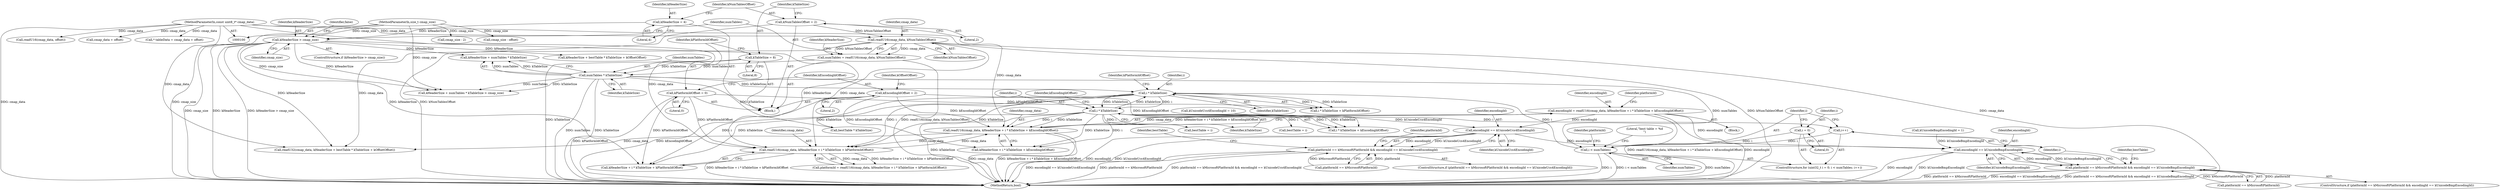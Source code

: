 digraph "0_Android_ca8ac8acdad662230ae37998c6c4091bb39402b6@API" {
"1000198" [label="(Call,encodingId = readU16(cmap_data, kHeaderSize + i * kTableSize + kEncodingIdOffset))"];
"1000200" [label="(Call,readU16(cmap_data, kHeaderSize + i * kTableSize + kEncodingIdOffset))"];
"1000188" [label="(Call,readU16(cmap_data, kHeaderSize + i * kTableSize + kPlatformIdOffset))"];
"1000156" [label="(Call,readU16(cmap_data, kNumTablesOffset))"];
"1000102" [label="(MethodParameterIn,const uint8_t* cmap_data)"];
"1000111" [label="(Call,kNumTablesOffset = 2)"];
"1000147" [label="(Call,kHeaderSize > cmap_size)"];
"1000107" [label="(Call,kHeaderSize = 4)"];
"1000103" [label="(MethodParameterIn,size_t cmap_size)"];
"1000193" [label="(Call,i * kTableSize)"];
"1000179" [label="(Call,i < numTables)"];
"1000176" [label="(Call,i = 0)"];
"1000182" [label="(Call,i++)"];
"1000205" [label="(Call,i * kTableSize)"];
"1000163" [label="(Call,numTables * kTableSize)"];
"1000154" [label="(Call,numTables = readU16(cmap_data, kNumTablesOffset))"];
"1000115" [label="(Call,kTableSize = 8)"];
"1000119" [label="(Call,kPlatformIdOffset = 0)"];
"1000123" [label="(Call,kEncodingIdOffset = 2)"];
"1000214" [label="(Call,encodingId == kUnicodeUcs4EncodingId)"];
"1000210" [label="(Call,platformId == kMicrosoftPlatformId && encodingId == kUnicodeUcs4EncodingId)"];
"1000228" [label="(Call,encodingId == kUnicodeBmpEncodingId)"];
"1000224" [label="(Call,platformId == kMicrosoftPlatformId && encodingId == kUnicodeBmpEncodingId)"];
"1000116" [label="(Identifier,kTableSize)"];
"1000233" [label="(Identifier,bestTable)"];
"1000198" [label="(Call,encodingId = readU16(cmap_data, kHeaderSize + i * kTableSize + kEncodingIdOffset))"];
"1000182" [label="(Call,i++)"];
"1000199" [label="(Identifier,encodingId)"];
"1000186" [label="(Call,platformId = readU16(cmap_data, kHeaderSize + i * kTableSize + kPlatformIdOffset))"];
"1000209" [label="(ControlStructure,if (platformId == kMicrosoftPlatformId && encodingId == kUnicodeUcs4EncodingId))"];
"1000128" [label="(Identifier,kOffsetOffset)"];
"1000204" [label="(Call,i * kTableSize + kEncodingIdOffset)"];
"1000248" [label="(Call,readU32(cmap_data, kHeaderSize + bestTable * kTableSize + kOffsetOffset))"];
"1000119" [label="(Call,kPlatformIdOffset = 0)"];
"1000190" [label="(Call,kHeaderSize + i * kTableSize + kPlatformIdOffset)"];
"1000344" [label="(MethodReturn,bool)"];
"1000154" [label="(Call,numTables = readU16(cmap_data, kNumTablesOffset))"];
"1000195" [label="(Identifier,kTableSize)"];
"1000135" [label="(Call,kUnicodeBmpEncodingId = 1)"];
"1000205" [label="(Call,i * kTableSize)"];
"1000269" [label="(Call,readU16(cmap_data, offset))"];
"1000164" [label="(Identifier,numTables)"];
"1000120" [label="(Identifier,kPlatformIdOffset)"];
"1000216" [label="(Identifier,kUnicodeUcs4EncodingId)"];
"1000112" [label="(Identifier,kNumTablesOffset)"];
"1000212" [label="(Identifier,platformId)"];
"1000178" [label="(Literal,0)"];
"1000219" [label="(Identifier,bestTable)"];
"1000236" [label="(Literal,\"best table = %d\n\")"];
"1000146" [label="(ControlStructure,if (kHeaderSize > cmap_size))"];
"1000123" [label="(Call,kEncodingIdOffset = 2)"];
"1000214" [label="(Call,encodingId == kUnicodeUcs4EncodingId)"];
"1000230" [label="(Identifier,kUnicodeBmpEncodingId)"];
"1000160" [label="(Call,kHeaderSize + numTables * kTableSize > cmap_size)"];
"1000148" [label="(Identifier,kHeaderSize)"];
"1000139" [label="(Call,kUnicodeUcs4EncodingId = 10)"];
"1000206" [label="(Identifier,i)"];
"1000104" [label="(Block,)"];
"1000200" [label="(Call,readU16(cmap_data, kHeaderSize + i * kTableSize + kEncodingIdOffset))"];
"1000189" [label="(Identifier,cmap_data)"];
"1000279" [label="(Call,cmap_data + offset)"];
"1000115" [label="(Call,kTableSize = 8)"];
"1000161" [label="(Call,kHeaderSize + numTables * kTableSize)"];
"1000229" [label="(Identifier,encodingId)"];
"1000196" [label="(Identifier,kPlatformIdOffset)"];
"1000201" [label="(Identifier,cmap_data)"];
"1000179" [label="(Call,i < numTables)"];
"1000211" [label="(Call,platformId == kMicrosoftPlatformId)"];
"1000102" [label="(MethodParameterIn,const uint8_t* cmap_data)"];
"1000183" [label="(Identifier,i)"];
"1000225" [label="(Call,platformId == kMicrosoftPlatformId)"];
"1000250" [label="(Call,kHeaderSize + bestTable * kTableSize + kOffsetOffset)"];
"1000253" [label="(Call,bestTable * kTableSize)"];
"1000111" [label="(Call,kNumTablesOffset = 2)"];
"1000218" [label="(Call,bestTable = i)"];
"1000208" [label="(Identifier,kEncodingIdOffset)"];
"1000210" [label="(Call,platformId == kMicrosoftPlatformId && encodingId == kUnicodeUcs4EncodingId)"];
"1000158" [label="(Identifier,kNumTablesOffset)"];
"1000226" [label="(Identifier,platformId)"];
"1000162" [label="(Identifier,kHeaderSize)"];
"1000277" [label="(Call,* tableData = cmap_data + offset)"];
"1000224" [label="(Call,platformId == kMicrosoftPlatformId && encodingId == kUnicodeBmpEncodingId)"];
"1000109" [label="(Literal,4)"];
"1000188" [label="(Call,readU16(cmap_data, kHeaderSize + i * kTableSize + kPlatformIdOffset))"];
"1000228" [label="(Call,encodingId == kUnicodeBmpEncodingId)"];
"1000176" [label="(Call,i = 0)"];
"1000121" [label="(Literal,0)"];
"1000180" [label="(Identifier,i)"];
"1000184" [label="(Block,)"];
"1000223" [label="(ControlStructure,if (platformId == kMicrosoftPlatformId && encodingId == kUnicodeBmpEncodingId))"];
"1000202" [label="(Call,kHeaderSize + i * kTableSize + kEncodingIdOffset)"];
"1000125" [label="(Literal,2)"];
"1000207" [label="(Identifier,kTableSize)"];
"1000177" [label="(Identifier,i)"];
"1000157" [label="(Identifier,cmap_data)"];
"1000103" [label="(MethodParameterIn,size_t cmap_size)"];
"1000187" [label="(Identifier,platformId)"];
"1000260" [label="(Call,cmap_size - 2)"];
"1000181" [label="(Identifier,numTables)"];
"1000155" [label="(Identifier,numTables)"];
"1000163" [label="(Call,numTables * kTableSize)"];
"1000149" [label="(Identifier,cmap_size)"];
"1000194" [label="(Identifier,i)"];
"1000152" [label="(Identifier,false)"];
"1000124" [label="(Identifier,kEncodingIdOffset)"];
"1000193" [label="(Call,i * kTableSize)"];
"1000174" [label="(ControlStructure,for (uint32_t i = 0; i < numTables; i++))"];
"1000113" [label="(Literal,2)"];
"1000108" [label="(Identifier,kHeaderSize)"];
"1000156" [label="(Call,readU16(cmap_data, kNumTablesOffset))"];
"1000107" [label="(Call,kHeaderSize = 4)"];
"1000192" [label="(Call,i * kTableSize + kPlatformIdOffset)"];
"1000232" [label="(Call,bestTable = i)"];
"1000285" [label="(Call,cmap_size - offset)"];
"1000165" [label="(Identifier,kTableSize)"];
"1000215" [label="(Identifier,encodingId)"];
"1000147" [label="(Call,kHeaderSize > cmap_size)"];
"1000117" [label="(Literal,8)"];
"1000198" -> "1000184"  [label="AST: "];
"1000198" -> "1000200"  [label="CFG: "];
"1000199" -> "1000198"  [label="AST: "];
"1000200" -> "1000198"  [label="AST: "];
"1000212" -> "1000198"  [label="CFG: "];
"1000198" -> "1000344"  [label="DDG: readU16(cmap_data, kHeaderSize + i * kTableSize + kEncodingIdOffset)"];
"1000198" -> "1000344"  [label="DDG: encodingId"];
"1000200" -> "1000198"  [label="DDG: cmap_data"];
"1000200" -> "1000198"  [label="DDG: kHeaderSize + i * kTableSize + kEncodingIdOffset"];
"1000198" -> "1000214"  [label="DDG: encodingId"];
"1000198" -> "1000228"  [label="DDG: encodingId"];
"1000200" -> "1000202"  [label="CFG: "];
"1000201" -> "1000200"  [label="AST: "];
"1000202" -> "1000200"  [label="AST: "];
"1000200" -> "1000344"  [label="DDG: cmap_data"];
"1000200" -> "1000344"  [label="DDG: kHeaderSize + i * kTableSize + kEncodingIdOffset"];
"1000200" -> "1000188"  [label="DDG: cmap_data"];
"1000188" -> "1000200"  [label="DDG: cmap_data"];
"1000102" -> "1000200"  [label="DDG: cmap_data"];
"1000205" -> "1000200"  [label="DDG: i"];
"1000205" -> "1000200"  [label="DDG: kTableSize"];
"1000123" -> "1000200"  [label="DDG: kEncodingIdOffset"];
"1000200" -> "1000248"  [label="DDG: cmap_data"];
"1000188" -> "1000186"  [label="AST: "];
"1000188" -> "1000190"  [label="CFG: "];
"1000189" -> "1000188"  [label="AST: "];
"1000190" -> "1000188"  [label="AST: "];
"1000186" -> "1000188"  [label="CFG: "];
"1000188" -> "1000344"  [label="DDG: kHeaderSize + i * kTableSize + kPlatformIdOffset"];
"1000188" -> "1000186"  [label="DDG: cmap_data"];
"1000188" -> "1000186"  [label="DDG: kHeaderSize + i * kTableSize + kPlatformIdOffset"];
"1000156" -> "1000188"  [label="DDG: cmap_data"];
"1000102" -> "1000188"  [label="DDG: cmap_data"];
"1000147" -> "1000188"  [label="DDG: kHeaderSize"];
"1000193" -> "1000188"  [label="DDG: i"];
"1000193" -> "1000188"  [label="DDG: kTableSize"];
"1000119" -> "1000188"  [label="DDG: kPlatformIdOffset"];
"1000156" -> "1000154"  [label="AST: "];
"1000156" -> "1000158"  [label="CFG: "];
"1000157" -> "1000156"  [label="AST: "];
"1000158" -> "1000156"  [label="AST: "];
"1000154" -> "1000156"  [label="CFG: "];
"1000156" -> "1000344"  [label="DDG: cmap_data"];
"1000156" -> "1000344"  [label="DDG: kNumTablesOffset"];
"1000156" -> "1000154"  [label="DDG: cmap_data"];
"1000156" -> "1000154"  [label="DDG: kNumTablesOffset"];
"1000102" -> "1000156"  [label="DDG: cmap_data"];
"1000111" -> "1000156"  [label="DDG: kNumTablesOffset"];
"1000156" -> "1000248"  [label="DDG: cmap_data"];
"1000102" -> "1000100"  [label="AST: "];
"1000102" -> "1000344"  [label="DDG: cmap_data"];
"1000102" -> "1000248"  [label="DDG: cmap_data"];
"1000102" -> "1000269"  [label="DDG: cmap_data"];
"1000102" -> "1000277"  [label="DDG: cmap_data"];
"1000102" -> "1000279"  [label="DDG: cmap_data"];
"1000111" -> "1000104"  [label="AST: "];
"1000111" -> "1000113"  [label="CFG: "];
"1000112" -> "1000111"  [label="AST: "];
"1000113" -> "1000111"  [label="AST: "];
"1000116" -> "1000111"  [label="CFG: "];
"1000111" -> "1000344"  [label="DDG: kNumTablesOffset"];
"1000147" -> "1000146"  [label="AST: "];
"1000147" -> "1000149"  [label="CFG: "];
"1000148" -> "1000147"  [label="AST: "];
"1000149" -> "1000147"  [label="AST: "];
"1000152" -> "1000147"  [label="CFG: "];
"1000155" -> "1000147"  [label="CFG: "];
"1000147" -> "1000344"  [label="DDG: cmap_size"];
"1000147" -> "1000344"  [label="DDG: kHeaderSize"];
"1000147" -> "1000344"  [label="DDG: kHeaderSize > cmap_size"];
"1000107" -> "1000147"  [label="DDG: kHeaderSize"];
"1000103" -> "1000147"  [label="DDG: cmap_size"];
"1000147" -> "1000160"  [label="DDG: kHeaderSize"];
"1000147" -> "1000160"  [label="DDG: cmap_size"];
"1000147" -> "1000161"  [label="DDG: kHeaderSize"];
"1000147" -> "1000190"  [label="DDG: kHeaderSize"];
"1000147" -> "1000248"  [label="DDG: kHeaderSize"];
"1000147" -> "1000250"  [label="DDG: kHeaderSize"];
"1000107" -> "1000104"  [label="AST: "];
"1000107" -> "1000109"  [label="CFG: "];
"1000108" -> "1000107"  [label="AST: "];
"1000109" -> "1000107"  [label="AST: "];
"1000112" -> "1000107"  [label="CFG: "];
"1000103" -> "1000100"  [label="AST: "];
"1000103" -> "1000344"  [label="DDG: cmap_size"];
"1000103" -> "1000160"  [label="DDG: cmap_size"];
"1000103" -> "1000260"  [label="DDG: cmap_size"];
"1000103" -> "1000285"  [label="DDG: cmap_size"];
"1000193" -> "1000192"  [label="AST: "];
"1000193" -> "1000195"  [label="CFG: "];
"1000194" -> "1000193"  [label="AST: "];
"1000195" -> "1000193"  [label="AST: "];
"1000196" -> "1000193"  [label="CFG: "];
"1000193" -> "1000190"  [label="DDG: i"];
"1000193" -> "1000190"  [label="DDG: kTableSize"];
"1000193" -> "1000192"  [label="DDG: i"];
"1000193" -> "1000192"  [label="DDG: kTableSize"];
"1000179" -> "1000193"  [label="DDG: i"];
"1000205" -> "1000193"  [label="DDG: kTableSize"];
"1000163" -> "1000193"  [label="DDG: kTableSize"];
"1000193" -> "1000205"  [label="DDG: i"];
"1000193" -> "1000205"  [label="DDG: kTableSize"];
"1000179" -> "1000174"  [label="AST: "];
"1000179" -> "1000181"  [label="CFG: "];
"1000180" -> "1000179"  [label="AST: "];
"1000181" -> "1000179"  [label="AST: "];
"1000187" -> "1000179"  [label="CFG: "];
"1000236" -> "1000179"  [label="CFG: "];
"1000179" -> "1000344"  [label="DDG: i < numTables"];
"1000179" -> "1000344"  [label="DDG: numTables"];
"1000179" -> "1000344"  [label="DDG: i"];
"1000176" -> "1000179"  [label="DDG: i"];
"1000182" -> "1000179"  [label="DDG: i"];
"1000163" -> "1000179"  [label="DDG: numTables"];
"1000176" -> "1000174"  [label="AST: "];
"1000176" -> "1000178"  [label="CFG: "];
"1000177" -> "1000176"  [label="AST: "];
"1000178" -> "1000176"  [label="AST: "];
"1000180" -> "1000176"  [label="CFG: "];
"1000182" -> "1000174"  [label="AST: "];
"1000182" -> "1000183"  [label="CFG: "];
"1000183" -> "1000182"  [label="AST: "];
"1000180" -> "1000182"  [label="CFG: "];
"1000205" -> "1000182"  [label="DDG: i"];
"1000205" -> "1000204"  [label="AST: "];
"1000205" -> "1000207"  [label="CFG: "];
"1000206" -> "1000205"  [label="AST: "];
"1000207" -> "1000205"  [label="AST: "];
"1000208" -> "1000205"  [label="CFG: "];
"1000205" -> "1000344"  [label="DDG: kTableSize"];
"1000205" -> "1000202"  [label="DDG: i"];
"1000205" -> "1000202"  [label="DDG: kTableSize"];
"1000205" -> "1000204"  [label="DDG: i"];
"1000205" -> "1000204"  [label="DDG: kTableSize"];
"1000205" -> "1000218"  [label="DDG: i"];
"1000205" -> "1000232"  [label="DDG: i"];
"1000205" -> "1000253"  [label="DDG: kTableSize"];
"1000163" -> "1000161"  [label="AST: "];
"1000163" -> "1000165"  [label="CFG: "];
"1000164" -> "1000163"  [label="AST: "];
"1000165" -> "1000163"  [label="AST: "];
"1000161" -> "1000163"  [label="CFG: "];
"1000163" -> "1000344"  [label="DDG: numTables"];
"1000163" -> "1000344"  [label="DDG: kTableSize"];
"1000163" -> "1000160"  [label="DDG: numTables"];
"1000163" -> "1000160"  [label="DDG: kTableSize"];
"1000163" -> "1000161"  [label="DDG: numTables"];
"1000163" -> "1000161"  [label="DDG: kTableSize"];
"1000154" -> "1000163"  [label="DDG: numTables"];
"1000115" -> "1000163"  [label="DDG: kTableSize"];
"1000163" -> "1000253"  [label="DDG: kTableSize"];
"1000154" -> "1000104"  [label="AST: "];
"1000155" -> "1000154"  [label="AST: "];
"1000162" -> "1000154"  [label="CFG: "];
"1000154" -> "1000344"  [label="DDG: readU16(cmap_data, kNumTablesOffset)"];
"1000115" -> "1000104"  [label="AST: "];
"1000115" -> "1000117"  [label="CFG: "];
"1000116" -> "1000115"  [label="AST: "];
"1000117" -> "1000115"  [label="AST: "];
"1000120" -> "1000115"  [label="CFG: "];
"1000115" -> "1000344"  [label="DDG: kTableSize"];
"1000119" -> "1000104"  [label="AST: "];
"1000119" -> "1000121"  [label="CFG: "];
"1000120" -> "1000119"  [label="AST: "];
"1000121" -> "1000119"  [label="AST: "];
"1000124" -> "1000119"  [label="CFG: "];
"1000119" -> "1000344"  [label="DDG: kPlatformIdOffset"];
"1000119" -> "1000190"  [label="DDG: kPlatformIdOffset"];
"1000119" -> "1000192"  [label="DDG: kPlatformIdOffset"];
"1000123" -> "1000104"  [label="AST: "];
"1000123" -> "1000125"  [label="CFG: "];
"1000124" -> "1000123"  [label="AST: "];
"1000125" -> "1000123"  [label="AST: "];
"1000128" -> "1000123"  [label="CFG: "];
"1000123" -> "1000344"  [label="DDG: kEncodingIdOffset"];
"1000123" -> "1000202"  [label="DDG: kEncodingIdOffset"];
"1000123" -> "1000204"  [label="DDG: kEncodingIdOffset"];
"1000214" -> "1000210"  [label="AST: "];
"1000214" -> "1000216"  [label="CFG: "];
"1000215" -> "1000214"  [label="AST: "];
"1000216" -> "1000214"  [label="AST: "];
"1000210" -> "1000214"  [label="CFG: "];
"1000214" -> "1000344"  [label="DDG: encodingId"];
"1000214" -> "1000344"  [label="DDG: kUnicodeUcs4EncodingId"];
"1000214" -> "1000210"  [label="DDG: encodingId"];
"1000214" -> "1000210"  [label="DDG: kUnicodeUcs4EncodingId"];
"1000139" -> "1000214"  [label="DDG: kUnicodeUcs4EncodingId"];
"1000214" -> "1000228"  [label="DDG: encodingId"];
"1000210" -> "1000209"  [label="AST: "];
"1000210" -> "1000211"  [label="CFG: "];
"1000211" -> "1000210"  [label="AST: "];
"1000219" -> "1000210"  [label="CFG: "];
"1000226" -> "1000210"  [label="CFG: "];
"1000210" -> "1000344"  [label="DDG: platformId == kMicrosoftPlatformId && encodingId == kUnicodeUcs4EncodingId"];
"1000210" -> "1000344"  [label="DDG: encodingId == kUnicodeUcs4EncodingId"];
"1000210" -> "1000344"  [label="DDG: platformId == kMicrosoftPlatformId"];
"1000211" -> "1000210"  [label="DDG: platformId"];
"1000211" -> "1000210"  [label="DDG: kMicrosoftPlatformId"];
"1000228" -> "1000224"  [label="AST: "];
"1000228" -> "1000230"  [label="CFG: "];
"1000229" -> "1000228"  [label="AST: "];
"1000230" -> "1000228"  [label="AST: "];
"1000224" -> "1000228"  [label="CFG: "];
"1000228" -> "1000344"  [label="DDG: encodingId"];
"1000228" -> "1000344"  [label="DDG: kUnicodeBmpEncodingId"];
"1000228" -> "1000224"  [label="DDG: encodingId"];
"1000228" -> "1000224"  [label="DDG: kUnicodeBmpEncodingId"];
"1000135" -> "1000228"  [label="DDG: kUnicodeBmpEncodingId"];
"1000224" -> "1000223"  [label="AST: "];
"1000224" -> "1000225"  [label="CFG: "];
"1000225" -> "1000224"  [label="AST: "];
"1000233" -> "1000224"  [label="CFG: "];
"1000183" -> "1000224"  [label="CFG: "];
"1000224" -> "1000344"  [label="DDG: platformId == kMicrosoftPlatformId"];
"1000224" -> "1000344"  [label="DDG: encodingId == kUnicodeBmpEncodingId"];
"1000224" -> "1000344"  [label="DDG: platformId == kMicrosoftPlatformId && encodingId == kUnicodeBmpEncodingId"];
"1000225" -> "1000224"  [label="DDG: platformId"];
"1000225" -> "1000224"  [label="DDG: kMicrosoftPlatformId"];
}
